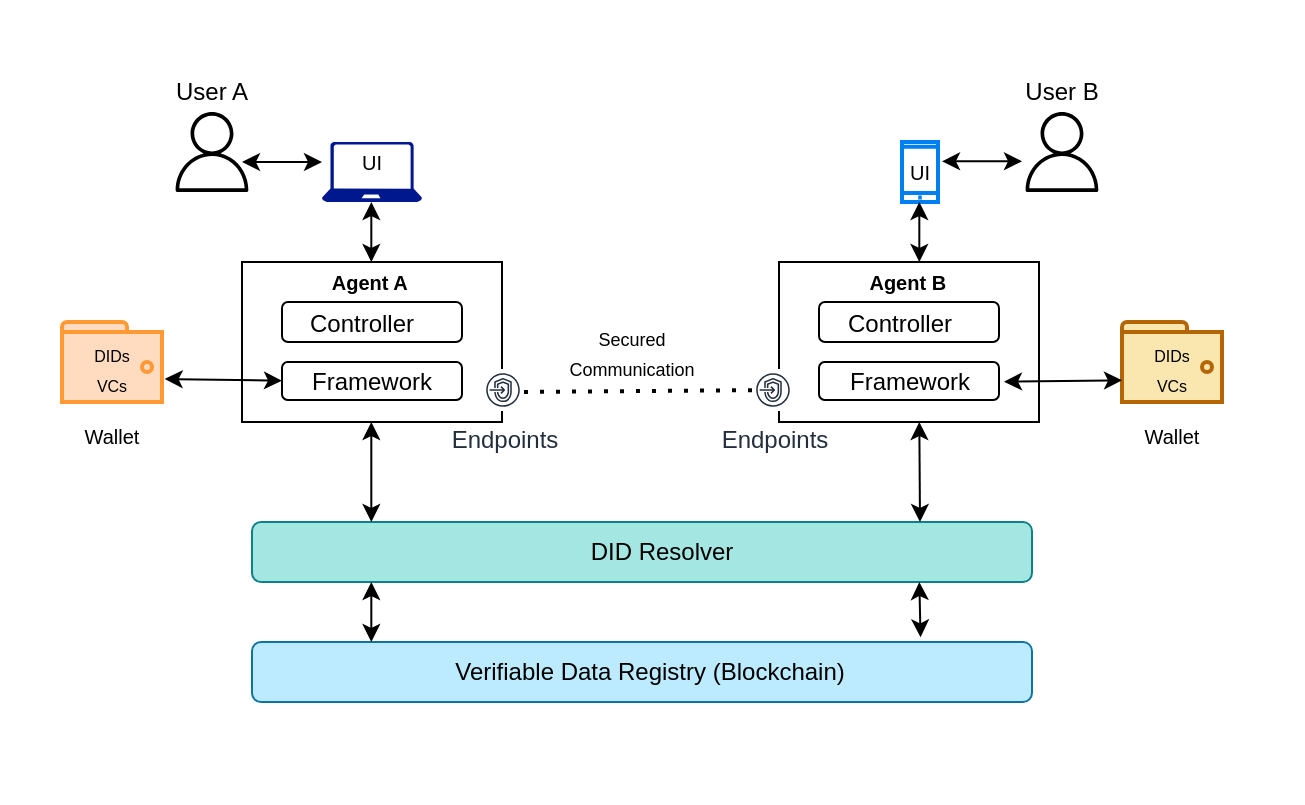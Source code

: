 <mxfile version="21.6.8" type="github">
  <diagram name="Page-1" id="a4xb-gLP5AdaKO1f3Zdw">
    <mxGraphModel dx="989" dy="522" grid="1" gridSize="10" guides="1" tooltips="1" connect="1" arrows="1" fold="1" page="1" pageScale="1" pageWidth="850" pageHeight="1100" math="0" shadow="0">
      <root>
        <mxCell id="0" />
        <mxCell id="1" parent="0" />
        <mxCell id="CS8Ym4x5H-uyX8VGHA71-66" value="" style="rounded=0;whiteSpace=wrap;html=1;strokeColor=#FFFFFF;" vertex="1" parent="1">
          <mxGeometry x="40" y="310" width="650" height="400" as="geometry" />
        </mxCell>
        <mxCell id="CS8Ym4x5H-uyX8VGHA71-2" value="" style="sketch=0;outlineConnect=0;fillColor=#000000;strokeColor=#6666FF;dashed=0;verticalLabelPosition=bottom;verticalAlign=top;align=center;html=1;fontSize=12;fontStyle=0;aspect=fixed;pointerEvents=1;shape=mxgraph.aws4.user;fontColor=#ffffff;" vertex="1" parent="1">
          <mxGeometry x="125" y="365" width="40" height="40" as="geometry" />
        </mxCell>
        <mxCell id="CS8Ym4x5H-uyX8VGHA71-4" value="" style="sketch=0;aspect=fixed;pointerEvents=1;shadow=0;dashed=0;html=1;strokeColor=none;labelPosition=center;verticalLabelPosition=bottom;verticalAlign=top;align=center;fillColor=#00188D;shape=mxgraph.azure.laptop" vertex="1" parent="1">
          <mxGeometry x="200" y="380" width="50" height="30" as="geometry" />
        </mxCell>
        <mxCell id="CS8Ym4x5H-uyX8VGHA71-7" value="" style="rounded=0;whiteSpace=wrap;html=1;" vertex="1" parent="1">
          <mxGeometry x="160" y="440" width="130" height="80" as="geometry" />
        </mxCell>
        <mxCell id="CS8Ym4x5H-uyX8VGHA71-8" value="" style="rounded=1;whiteSpace=wrap;html=1;" vertex="1" parent="1">
          <mxGeometry x="180" y="460" width="90" height="20" as="geometry" />
        </mxCell>
        <mxCell id="CS8Ym4x5H-uyX8VGHA71-9" value="" style="rounded=1;whiteSpace=wrap;html=1;" vertex="1" parent="1">
          <mxGeometry x="180" y="490" width="90" height="19" as="geometry" />
        </mxCell>
        <mxCell id="CS8Ym4x5H-uyX8VGHA71-12" value="" style="html=1;verticalLabelPosition=bottom;align=center;labelBackgroundColor=#ffffff;verticalAlign=top;strokeWidth=2;strokeColor=#FF9933;shadow=0;dashed=0;shape=mxgraph.ios7.icons.wallet;fillColor=#FFDBBF;" vertex="1" parent="1">
          <mxGeometry x="70" y="470" width="50" height="40" as="geometry" />
        </mxCell>
        <mxCell id="CS8Ym4x5H-uyX8VGHA71-13" value="" style="sketch=0;outlineConnect=0;fontColor=#232F3E;gradientColor=none;fillColor=#000000;strokeColor=none;dashed=0;verticalLabelPosition=bottom;verticalAlign=top;align=center;html=1;fontSize=12;fontStyle=0;aspect=fixed;pointerEvents=1;shape=mxgraph.aws4.user;" vertex="1" parent="1">
          <mxGeometry x="550" y="365" width="40" height="40" as="geometry" />
        </mxCell>
        <mxCell id="CS8Ym4x5H-uyX8VGHA71-14" value="" style="html=1;verticalLabelPosition=bottom;align=center;labelBackgroundColor=#ffffff;verticalAlign=top;strokeWidth=2;strokeColor=#0080F0;shadow=0;dashed=0;shape=mxgraph.ios7.icons.smartphone;" vertex="1" parent="1">
          <mxGeometry x="490" y="380" width="18" height="30" as="geometry" />
        </mxCell>
        <mxCell id="CS8Ym4x5H-uyX8VGHA71-18" value="" style="html=1;verticalLabelPosition=bottom;align=center;labelBackgroundColor=#ffffff;verticalAlign=top;strokeWidth=2;shadow=0;dashed=0;shape=mxgraph.ios7.icons.wallet;strokeColor=#b46504;fillColor=#FAE6AF;" vertex="1" parent="1">
          <mxGeometry x="600" y="470" width="50" height="40" as="geometry" />
        </mxCell>
        <mxCell id="CS8Ym4x5H-uyX8VGHA71-22" value="Endpoints" style="sketch=0;outlineConnect=0;fontColor=#232F3E;gradientColor=none;strokeColor=#232F3E;fillColor=#ffffff;dashed=0;verticalLabelPosition=bottom;verticalAlign=top;align=center;html=1;fontSize=12;fontStyle=0;aspect=fixed;shape=mxgraph.aws4.resourceIcon;resIcon=mxgraph.aws4.endpoints;" vertex="1" parent="1">
          <mxGeometry x="280" y="493.5" width="21" height="21" as="geometry" />
        </mxCell>
        <mxCell id="CS8Ym4x5H-uyX8VGHA71-24" value="" style="rounded=1;whiteSpace=wrap;html=1;fillColor=#A3E6E2;strokeColor=#0e8088;" vertex="1" parent="1">
          <mxGeometry x="165" y="570" width="390" height="30" as="geometry" />
        </mxCell>
        <mxCell id="CS8Ym4x5H-uyX8VGHA71-26" value="" style="rounded=1;whiteSpace=wrap;html=1;fillColor=#BCEBFF;strokeColor=#10739e;" vertex="1" parent="1">
          <mxGeometry x="165" y="630" width="390" height="30" as="geometry" />
        </mxCell>
        <mxCell id="CS8Ym4x5H-uyX8VGHA71-28" value="Controller" style="text;html=1;strokeColor=none;fillColor=none;align=center;verticalAlign=middle;whiteSpace=wrap;rounded=0;" vertex="1" parent="1">
          <mxGeometry x="190" y="456" width="60" height="30" as="geometry" />
        </mxCell>
        <mxCell id="CS8Ym4x5H-uyX8VGHA71-29" value="Framework" style="text;html=1;strokeColor=none;fillColor=none;align=center;verticalAlign=middle;whiteSpace=wrap;rounded=0;" vertex="1" parent="1">
          <mxGeometry x="195" y="484.5" width="60" height="30" as="geometry" />
        </mxCell>
        <mxCell id="CS8Ym4x5H-uyX8VGHA71-30" value="" style="rounded=0;whiteSpace=wrap;html=1;" vertex="1" parent="1">
          <mxGeometry x="428.5" y="440" width="130" height="80" as="geometry" />
        </mxCell>
        <mxCell id="CS8Ym4x5H-uyX8VGHA71-31" value="" style="rounded=1;whiteSpace=wrap;html=1;" vertex="1" parent="1">
          <mxGeometry x="448.5" y="460" width="90" height="20" as="geometry" />
        </mxCell>
        <mxCell id="CS8Ym4x5H-uyX8VGHA71-32" value="" style="rounded=1;whiteSpace=wrap;html=1;" vertex="1" parent="1">
          <mxGeometry x="448.5" y="490" width="90" height="19" as="geometry" />
        </mxCell>
        <mxCell id="CS8Ym4x5H-uyX8VGHA71-33" value="Endpoints" style="sketch=0;outlineConnect=0;fontColor=#232F3E;gradientColor=none;strokeColor=#232F3E;fillColor=#ffffff;dashed=0;verticalLabelPosition=bottom;verticalAlign=top;align=center;html=1;fontSize=12;fontStyle=0;aspect=fixed;shape=mxgraph.aws4.resourceIcon;resIcon=mxgraph.aws4.endpoints;" vertex="1" parent="1">
          <mxGeometry x="415" y="493.5" width="21" height="21" as="geometry" />
        </mxCell>
        <mxCell id="CS8Ym4x5H-uyX8VGHA71-34" value="Controller" style="text;html=1;strokeColor=none;fillColor=none;align=center;verticalAlign=middle;whiteSpace=wrap;rounded=0;" vertex="1" parent="1">
          <mxGeometry x="458.5" y="456" width="60" height="30" as="geometry" />
        </mxCell>
        <mxCell id="CS8Ym4x5H-uyX8VGHA71-35" value="Framework" style="text;html=1;strokeColor=none;fillColor=none;align=center;verticalAlign=middle;whiteSpace=wrap;rounded=0;" vertex="1" parent="1">
          <mxGeometry x="463.5" y="484.5" width="60" height="30" as="geometry" />
        </mxCell>
        <mxCell id="CS8Ym4x5H-uyX8VGHA71-36" value="&lt;font size=&quot;1&quot;&gt;&lt;b&gt;&amp;nbsp;Agent A&lt;/b&gt;&lt;/font&gt;" style="text;html=1;strokeColor=none;fillColor=none;align=center;verticalAlign=middle;whiteSpace=wrap;rounded=0;" vertex="1" parent="1">
          <mxGeometry x="190" y="440" width="65" height="20" as="geometry" />
        </mxCell>
        <mxCell id="CS8Ym4x5H-uyX8VGHA71-37" value="&lt;font size=&quot;1&quot;&gt;&lt;b&gt;&amp;nbsp;Agent B&lt;/b&gt;&lt;/font&gt;" style="text;html=1;strokeColor=none;fillColor=none;align=center;verticalAlign=middle;whiteSpace=wrap;rounded=0;" vertex="1" parent="1">
          <mxGeometry x="458.5" y="440" width="65" height="20" as="geometry" />
        </mxCell>
        <mxCell id="CS8Ym4x5H-uyX8VGHA71-38" value="" style="endArrow=classic;startArrow=classic;html=1;rounded=0;exitX=1.027;exitY=0.712;exitDx=0;exitDy=0;exitPerimeter=0;" edge="1" parent="1" source="CS8Ym4x5H-uyX8VGHA71-12">
          <mxGeometry width="50" height="50" relative="1" as="geometry">
            <mxPoint x="130" y="499.16" as="sourcePoint" />
            <mxPoint x="180" y="499.32" as="targetPoint" />
          </mxGeometry>
        </mxCell>
        <mxCell id="CS8Ym4x5H-uyX8VGHA71-39" value="" style="endArrow=classic;startArrow=classic;html=1;rounded=0;exitX=1.027;exitY=0.712;exitDx=0;exitDy=0;exitPerimeter=0;" edge="1" parent="1">
          <mxGeometry width="50" height="50" relative="1" as="geometry">
            <mxPoint x="541" y="499.84" as="sourcePoint" />
            <mxPoint x="600" y="499.16" as="targetPoint" />
          </mxGeometry>
        </mxCell>
        <mxCell id="CS8Ym4x5H-uyX8VGHA71-40" value="" style="endArrow=classic;startArrow=classic;html=1;rounded=0;" edge="1" parent="1">
          <mxGeometry width="50" height="50" relative="1" as="geometry">
            <mxPoint x="224.66" y="440" as="sourcePoint" />
            <mxPoint x="224.66" y="410" as="targetPoint" />
          </mxGeometry>
        </mxCell>
        <mxCell id="CS8Ym4x5H-uyX8VGHA71-41" value="" style="endArrow=classic;startArrow=classic;html=1;rounded=0;" edge="1" parent="1">
          <mxGeometry width="50" height="50" relative="1" as="geometry">
            <mxPoint x="498.66" y="440" as="sourcePoint" />
            <mxPoint x="498.66" y="410" as="targetPoint" />
          </mxGeometry>
        </mxCell>
        <mxCell id="CS8Ym4x5H-uyX8VGHA71-42" value="&lt;font style=&quot;font-size: 10px;&quot;&gt;Wallet&lt;/font&gt;" style="text;html=1;strokeColor=none;fillColor=none;align=center;verticalAlign=middle;whiteSpace=wrap;rounded=0;" vertex="1" parent="1">
          <mxGeometry x="65" y="514.5" width="60" height="25.5" as="geometry" />
        </mxCell>
        <mxCell id="CS8Ym4x5H-uyX8VGHA71-43" value="&lt;font style=&quot;font-size: 10px;&quot;&gt;Wallet&lt;/font&gt;" style="text;html=1;strokeColor=none;fillColor=none;align=center;verticalAlign=middle;whiteSpace=wrap;rounded=0;" vertex="1" parent="1">
          <mxGeometry x="595" y="514.5" width="60" height="25.5" as="geometry" />
        </mxCell>
        <mxCell id="CS8Ym4x5H-uyX8VGHA71-44" value="&lt;font style=&quot;font-size: 8px;&quot;&gt;DIDs&lt;br&gt;VCs&lt;br&gt;&lt;/font&gt;" style="text;html=1;strokeColor=none;fillColor=none;align=center;verticalAlign=middle;whiteSpace=wrap;rounded=0;" vertex="1" parent="1">
          <mxGeometry x="65" y="475" width="60" height="35" as="geometry" />
        </mxCell>
        <mxCell id="CS8Ym4x5H-uyX8VGHA71-45" value="&lt;font style=&quot;font-size: 8px;&quot;&gt;DIDs&lt;br&gt;VCs&lt;br&gt;&lt;/font&gt;" style="text;html=1;strokeColor=none;fillColor=none;align=center;verticalAlign=middle;whiteSpace=wrap;rounded=0;" vertex="1" parent="1">
          <mxGeometry x="595" y="475" width="60" height="35" as="geometry" />
        </mxCell>
        <mxCell id="CS8Ym4x5H-uyX8VGHA71-46" value="User A" style="text;html=1;strokeColor=none;fillColor=none;align=center;verticalAlign=middle;whiteSpace=wrap;rounded=0;" vertex="1" parent="1">
          <mxGeometry x="115" y="340" width="60" height="30" as="geometry" />
        </mxCell>
        <mxCell id="CS8Ym4x5H-uyX8VGHA71-47" value="User B" style="text;html=1;strokeColor=none;fillColor=none;align=center;verticalAlign=middle;whiteSpace=wrap;rounded=0;" vertex="1" parent="1">
          <mxGeometry x="540" y="340" width="60" height="30" as="geometry" />
        </mxCell>
        <mxCell id="CS8Ym4x5H-uyX8VGHA71-48" value="&lt;font style=&quot;font-size: 10px;&quot;&gt;UI&lt;/font&gt;" style="text;html=1;strokeColor=none;fillColor=none;align=center;verticalAlign=middle;whiteSpace=wrap;rounded=0;" vertex="1" parent="1">
          <mxGeometry x="195" y="375" width="60" height="30" as="geometry" />
        </mxCell>
        <mxCell id="CS8Ym4x5H-uyX8VGHA71-49" value="&lt;font style=&quot;font-size: 10px;&quot;&gt;UI&lt;/font&gt;" style="text;html=1;strokeColor=none;fillColor=none;align=center;verticalAlign=middle;whiteSpace=wrap;rounded=0;" vertex="1" parent="1">
          <mxGeometry x="469" y="380" width="60" height="30" as="geometry" />
        </mxCell>
        <mxCell id="CS8Ym4x5H-uyX8VGHA71-50" value="" style="endArrow=classic;startArrow=classic;html=1;rounded=0;exitX=0.153;exitY=0;exitDx=0;exitDy=0;exitPerimeter=0;" edge="1" parent="1" source="CS8Ym4x5H-uyX8VGHA71-24">
          <mxGeometry width="50" height="50" relative="1" as="geometry">
            <mxPoint x="224.66" y="550" as="sourcePoint" />
            <mxPoint x="224.66" y="520" as="targetPoint" />
          </mxGeometry>
        </mxCell>
        <mxCell id="CS8Ym4x5H-uyX8VGHA71-51" value="" style="endArrow=classic;startArrow=classic;html=1;rounded=0;exitX=0.153;exitY=0;exitDx=0;exitDy=0;exitPerimeter=0;" edge="1" parent="1">
          <mxGeometry width="50" height="50" relative="1" as="geometry">
            <mxPoint x="499" y="570" as="sourcePoint" />
            <mxPoint x="498.66" y="520" as="targetPoint" />
          </mxGeometry>
        </mxCell>
        <mxCell id="CS8Ym4x5H-uyX8VGHA71-52" value="" style="endArrow=classic;startArrow=classic;html=1;rounded=0;" edge="1" parent="1">
          <mxGeometry width="50" height="50" relative="1" as="geometry">
            <mxPoint x="224.66" y="630" as="sourcePoint" />
            <mxPoint x="224.66" y="600" as="targetPoint" />
          </mxGeometry>
        </mxCell>
        <mxCell id="CS8Ym4x5H-uyX8VGHA71-53" value="" style="endArrow=classic;startArrow=classic;html=1;rounded=0;exitX=0.938;exitY=-0.078;exitDx=0;exitDy=0;exitPerimeter=0;" edge="1" parent="1" source="CS8Ym4x5H-uyX8VGHA71-55">
          <mxGeometry width="50" height="50" relative="1" as="geometry">
            <mxPoint x="498.66" y="630" as="sourcePoint" />
            <mxPoint x="498.66" y="600" as="targetPoint" />
          </mxGeometry>
        </mxCell>
        <mxCell id="CS8Ym4x5H-uyX8VGHA71-54" value="DID Resolver" style="text;html=1;strokeColor=none;fillColor=none;align=center;verticalAlign=middle;whiteSpace=wrap;rounded=0;" vertex="1" parent="1">
          <mxGeometry x="325" y="570" width="90" height="30" as="geometry" />
        </mxCell>
        <mxCell id="CS8Ym4x5H-uyX8VGHA71-55" value="Verifiable Data Registry (Blockchain)" style="text;html=1;strokeColor=none;fillColor=none;align=center;verticalAlign=middle;whiteSpace=wrap;rounded=0;" vertex="1" parent="1">
          <mxGeometry x="208.5" y="630" width="310" height="30" as="geometry" />
        </mxCell>
        <mxCell id="CS8Ym4x5H-uyX8VGHA71-56" value="" style="endArrow=none;dashed=1;html=1;dashPattern=1 3;strokeWidth=2;rounded=0;" edge="1" parent="1" target="CS8Ym4x5H-uyX8VGHA71-33">
          <mxGeometry width="50" height="50" relative="1" as="geometry">
            <mxPoint x="301" y="505" as="sourcePoint" />
            <mxPoint x="351" y="455" as="targetPoint" />
          </mxGeometry>
        </mxCell>
        <mxCell id="CS8Ym4x5H-uyX8VGHA71-57" value="&lt;font style=&quot;font-size: 9px;&quot;&gt;Secured Communication&lt;/font&gt;" style="text;html=1;strokeColor=none;fillColor=none;align=center;verticalAlign=middle;whiteSpace=wrap;rounded=0;" vertex="1" parent="1">
          <mxGeometry x="325" y="470" width="60" height="30" as="geometry" />
        </mxCell>
        <mxCell id="CS8Ym4x5H-uyX8VGHA71-62" value="" style="endArrow=classic;startArrow=classic;html=1;rounded=0;" edge="1" parent="1">
          <mxGeometry width="50" height="50" relative="1" as="geometry">
            <mxPoint x="160" y="390" as="sourcePoint" />
            <mxPoint x="200" y="390" as="targetPoint" />
          </mxGeometry>
        </mxCell>
        <mxCell id="CS8Ym4x5H-uyX8VGHA71-64" value="" style="endArrow=classic;startArrow=classic;html=1;rounded=0;" edge="1" parent="1">
          <mxGeometry width="50" height="50" relative="1" as="geometry">
            <mxPoint x="510" y="389.66" as="sourcePoint" />
            <mxPoint x="550" y="389.66" as="targetPoint" />
          </mxGeometry>
        </mxCell>
      </root>
    </mxGraphModel>
  </diagram>
</mxfile>
